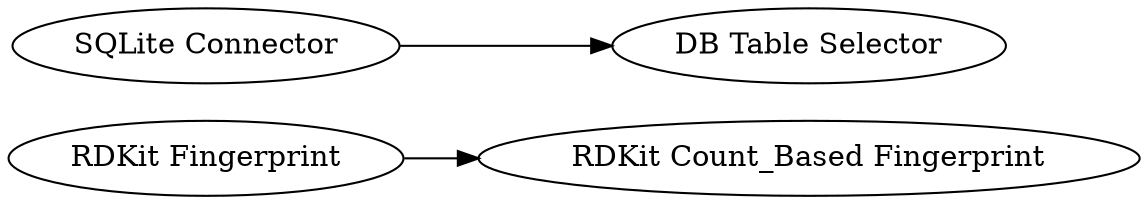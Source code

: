 digraph {
	241 -> 242
	214 -> 216
	216 [label="DB Table Selector"]
	242 [label="RDKit Count_Based Fingerprint"]
	214 [label="SQLite Connector"]
	241 [label="RDKit Fingerprint"]
	rankdir=LR
}
